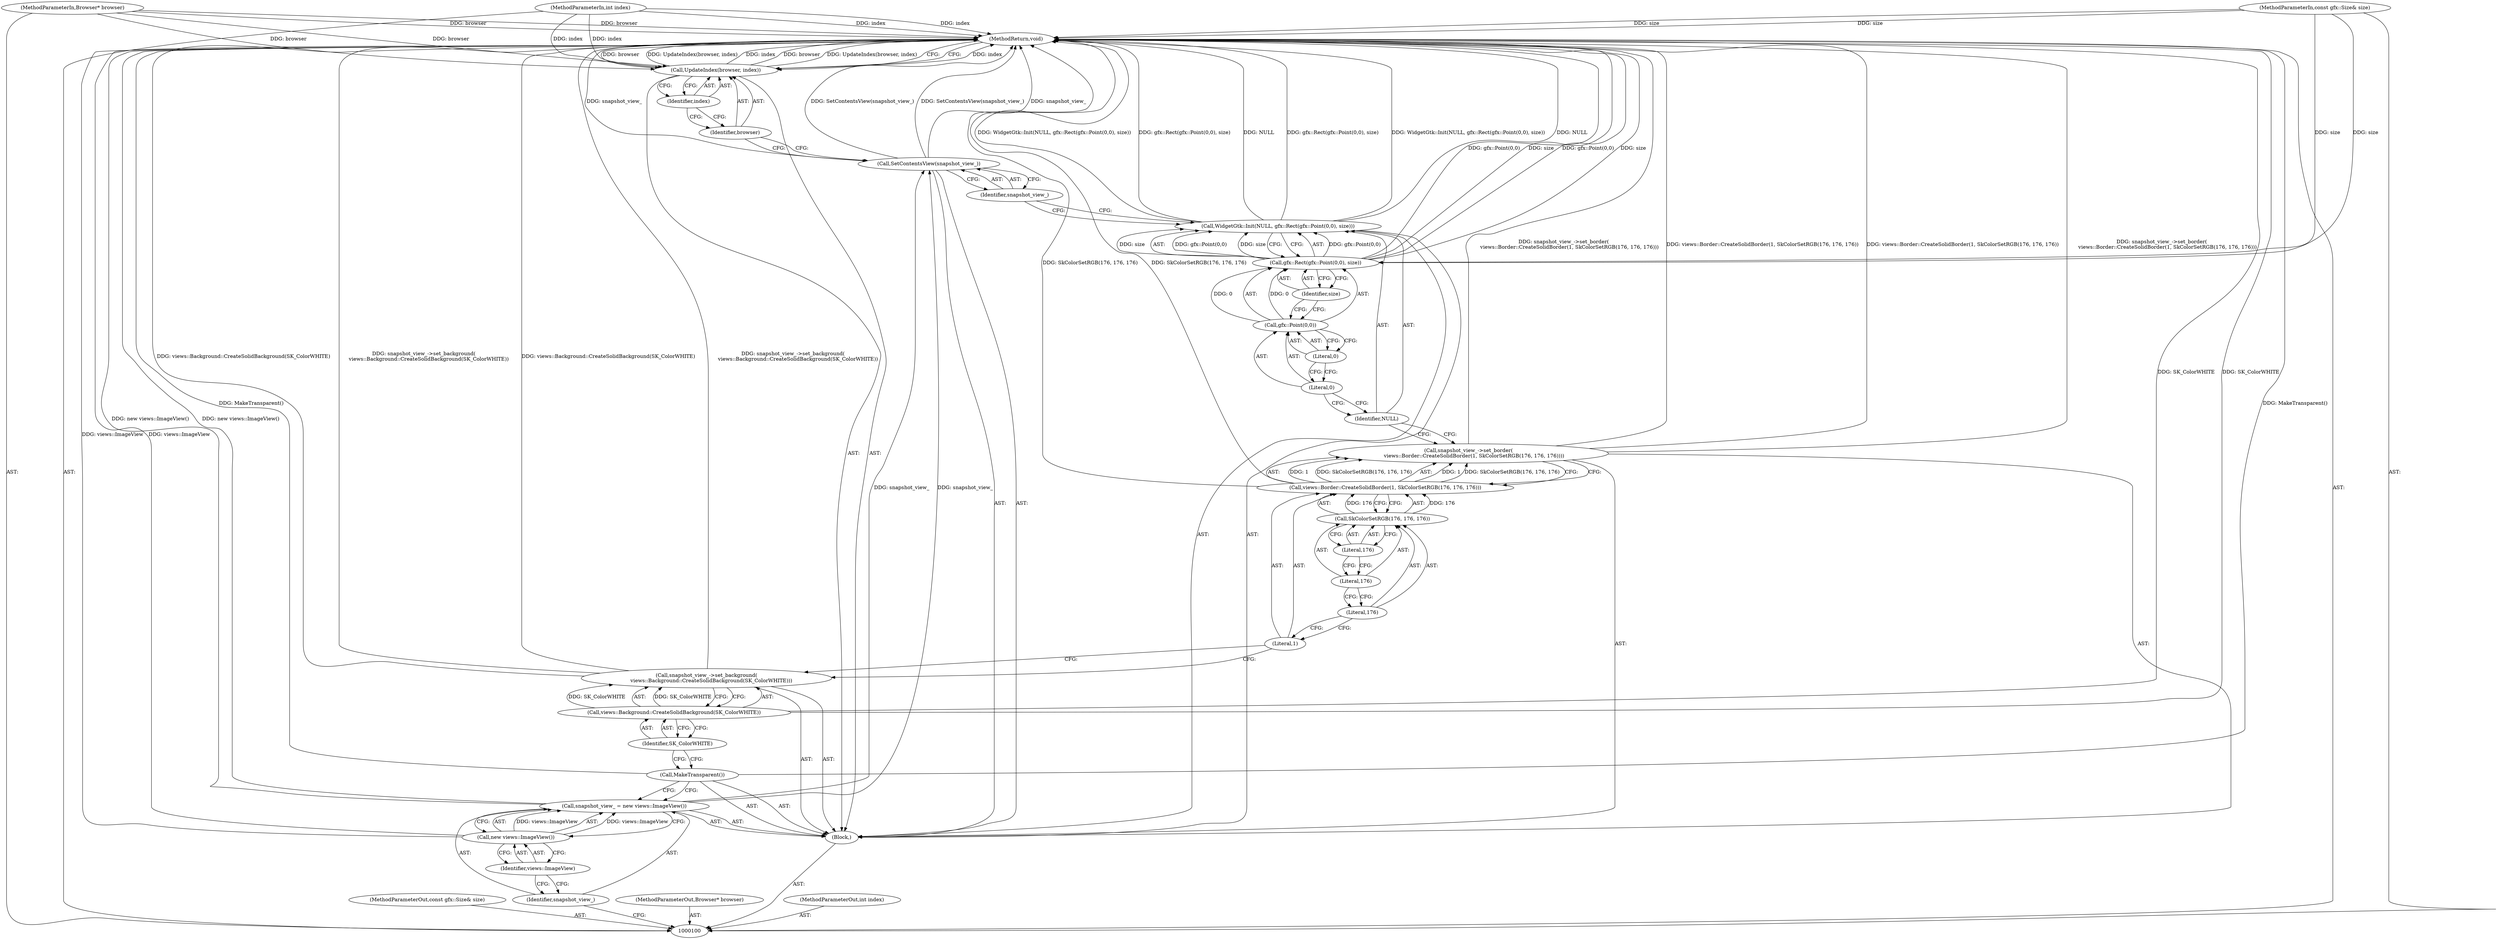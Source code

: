 digraph "1_Chrome_ee8d6fd30b022ac2c87b7a190c954e7bb3c9b21e_2" {
"1000132" [label="(MethodReturn,void)"];
"1000101" [label="(MethodParameterIn,const gfx::Size& size)"];
"1000198" [label="(MethodParameterOut,const gfx::Size& size)"];
"1000115" [label="(Literal,1)"];
"1000116" [label="(Call,SkColorSetRGB(176, 176, 176))"];
"1000117" [label="(Literal,176)"];
"1000118" [label="(Literal,176)"];
"1000119" [label="(Literal,176)"];
"1000114" [label="(Call,views::Border::CreateSolidBorder(1, SkColorSetRGB(176, 176, 176)))"];
"1000121" [label="(Identifier,NULL)"];
"1000120" [label="(Call,WidgetGtk::Init(NULL, gfx::Rect(gfx::Point(0,0), size)))"];
"1000122" [label="(Call,gfx::Rect(gfx::Point(0,0), size))"];
"1000123" [label="(Call,gfx::Point(0,0))"];
"1000124" [label="(Literal,0)"];
"1000125" [label="(Literal,0)"];
"1000126" [label="(Identifier,size)"];
"1000128" [label="(Identifier,snapshot_view_)"];
"1000127" [label="(Call,SetContentsView(snapshot_view_))"];
"1000130" [label="(Identifier,browser)"];
"1000129" [label="(Call,UpdateIndex(browser, index))"];
"1000131" [label="(Identifier,index)"];
"1000102" [label="(MethodParameterIn,Browser* browser)"];
"1000199" [label="(MethodParameterOut,Browser* browser)"];
"1000103" [label="(MethodParameterIn,int index)"];
"1000200" [label="(MethodParameterOut,int index)"];
"1000104" [label="(Block,)"];
"1000107" [label="(Call,new views::ImageView())"];
"1000105" [label="(Call,snapshot_view_ = new views::ImageView())"];
"1000106" [label="(Identifier,snapshot_view_)"];
"1000108" [label="(Identifier,views::ImageView)"];
"1000109" [label="(Call,MakeTransparent())"];
"1000110" [label="(Call,snapshot_view_->set_background(\n      views::Background::CreateSolidBackground(SK_ColorWHITE)))"];
"1000112" [label="(Identifier,SK_ColorWHITE)"];
"1000111" [label="(Call,views::Background::CreateSolidBackground(SK_ColorWHITE))"];
"1000113" [label="(Call,snapshot_view_->set_border(\n       views::Border::CreateSolidBorder(1, SkColorSetRGB(176, 176, 176))))"];
"1000132" -> "1000100"  [label="AST: "];
"1000132" -> "1000129"  [label="CFG: "];
"1000107" -> "1000132"  [label="DDG: views::ImageView"];
"1000105" -> "1000132"  [label="DDG: new views::ImageView()"];
"1000113" -> "1000132"  [label="DDG: views::Border::CreateSolidBorder(1, SkColorSetRGB(176, 176, 176))"];
"1000113" -> "1000132"  [label="DDG: snapshot_view_->set_border(\n       views::Border::CreateSolidBorder(1, SkColorSetRGB(176, 176, 176)))"];
"1000122" -> "1000132"  [label="DDG: gfx::Point(0,0)"];
"1000122" -> "1000132"  [label="DDG: size"];
"1000120" -> "1000132"  [label="DDG: NULL"];
"1000120" -> "1000132"  [label="DDG: gfx::Rect(gfx::Point(0,0), size)"];
"1000120" -> "1000132"  [label="DDG: WidgetGtk::Init(NULL, gfx::Rect(gfx::Point(0,0), size))"];
"1000127" -> "1000132"  [label="DDG: SetContentsView(snapshot_view_)"];
"1000127" -> "1000132"  [label="DDG: snapshot_view_"];
"1000109" -> "1000132"  [label="DDG: MakeTransparent()"];
"1000129" -> "1000132"  [label="DDG: index"];
"1000129" -> "1000132"  [label="DDG: browser"];
"1000129" -> "1000132"  [label="DDG: UpdateIndex(browser, index)"];
"1000103" -> "1000132"  [label="DDG: index"];
"1000102" -> "1000132"  [label="DDG: browser"];
"1000111" -> "1000132"  [label="DDG: SK_ColorWHITE"];
"1000101" -> "1000132"  [label="DDG: size"];
"1000110" -> "1000132"  [label="DDG: snapshot_view_->set_background(\n      views::Background::CreateSolidBackground(SK_ColorWHITE))"];
"1000110" -> "1000132"  [label="DDG: views::Background::CreateSolidBackground(SK_ColorWHITE)"];
"1000114" -> "1000132"  [label="DDG: SkColorSetRGB(176, 176, 176)"];
"1000101" -> "1000100"  [label="AST: "];
"1000101" -> "1000132"  [label="DDG: size"];
"1000101" -> "1000122"  [label="DDG: size"];
"1000198" -> "1000100"  [label="AST: "];
"1000115" -> "1000114"  [label="AST: "];
"1000115" -> "1000110"  [label="CFG: "];
"1000117" -> "1000115"  [label="CFG: "];
"1000116" -> "1000114"  [label="AST: "];
"1000116" -> "1000119"  [label="CFG: "];
"1000117" -> "1000116"  [label="AST: "];
"1000118" -> "1000116"  [label="AST: "];
"1000119" -> "1000116"  [label="AST: "];
"1000114" -> "1000116"  [label="CFG: "];
"1000116" -> "1000114"  [label="DDG: 176"];
"1000117" -> "1000116"  [label="AST: "];
"1000117" -> "1000115"  [label="CFG: "];
"1000118" -> "1000117"  [label="CFG: "];
"1000118" -> "1000116"  [label="AST: "];
"1000118" -> "1000117"  [label="CFG: "];
"1000119" -> "1000118"  [label="CFG: "];
"1000119" -> "1000116"  [label="AST: "];
"1000119" -> "1000118"  [label="CFG: "];
"1000116" -> "1000119"  [label="CFG: "];
"1000114" -> "1000113"  [label="AST: "];
"1000114" -> "1000116"  [label="CFG: "];
"1000115" -> "1000114"  [label="AST: "];
"1000116" -> "1000114"  [label="AST: "];
"1000113" -> "1000114"  [label="CFG: "];
"1000114" -> "1000132"  [label="DDG: SkColorSetRGB(176, 176, 176)"];
"1000114" -> "1000113"  [label="DDG: 1"];
"1000114" -> "1000113"  [label="DDG: SkColorSetRGB(176, 176, 176)"];
"1000116" -> "1000114"  [label="DDG: 176"];
"1000121" -> "1000120"  [label="AST: "];
"1000121" -> "1000113"  [label="CFG: "];
"1000124" -> "1000121"  [label="CFG: "];
"1000120" -> "1000104"  [label="AST: "];
"1000120" -> "1000122"  [label="CFG: "];
"1000121" -> "1000120"  [label="AST: "];
"1000122" -> "1000120"  [label="AST: "];
"1000128" -> "1000120"  [label="CFG: "];
"1000120" -> "1000132"  [label="DDG: NULL"];
"1000120" -> "1000132"  [label="DDG: gfx::Rect(gfx::Point(0,0), size)"];
"1000120" -> "1000132"  [label="DDG: WidgetGtk::Init(NULL, gfx::Rect(gfx::Point(0,0), size))"];
"1000122" -> "1000120"  [label="DDG: gfx::Point(0,0)"];
"1000122" -> "1000120"  [label="DDG: size"];
"1000122" -> "1000120"  [label="AST: "];
"1000122" -> "1000126"  [label="CFG: "];
"1000123" -> "1000122"  [label="AST: "];
"1000126" -> "1000122"  [label="AST: "];
"1000120" -> "1000122"  [label="CFG: "];
"1000122" -> "1000132"  [label="DDG: gfx::Point(0,0)"];
"1000122" -> "1000132"  [label="DDG: size"];
"1000122" -> "1000120"  [label="DDG: gfx::Point(0,0)"];
"1000122" -> "1000120"  [label="DDG: size"];
"1000123" -> "1000122"  [label="DDG: 0"];
"1000101" -> "1000122"  [label="DDG: size"];
"1000123" -> "1000122"  [label="AST: "];
"1000123" -> "1000125"  [label="CFG: "];
"1000124" -> "1000123"  [label="AST: "];
"1000125" -> "1000123"  [label="AST: "];
"1000126" -> "1000123"  [label="CFG: "];
"1000123" -> "1000122"  [label="DDG: 0"];
"1000124" -> "1000123"  [label="AST: "];
"1000124" -> "1000121"  [label="CFG: "];
"1000125" -> "1000124"  [label="CFG: "];
"1000125" -> "1000123"  [label="AST: "];
"1000125" -> "1000124"  [label="CFG: "];
"1000123" -> "1000125"  [label="CFG: "];
"1000126" -> "1000122"  [label="AST: "];
"1000126" -> "1000123"  [label="CFG: "];
"1000122" -> "1000126"  [label="CFG: "];
"1000128" -> "1000127"  [label="AST: "];
"1000128" -> "1000120"  [label="CFG: "];
"1000127" -> "1000128"  [label="CFG: "];
"1000127" -> "1000104"  [label="AST: "];
"1000127" -> "1000128"  [label="CFG: "];
"1000128" -> "1000127"  [label="AST: "];
"1000130" -> "1000127"  [label="CFG: "];
"1000127" -> "1000132"  [label="DDG: SetContentsView(snapshot_view_)"];
"1000127" -> "1000132"  [label="DDG: snapshot_view_"];
"1000105" -> "1000127"  [label="DDG: snapshot_view_"];
"1000130" -> "1000129"  [label="AST: "];
"1000130" -> "1000127"  [label="CFG: "];
"1000131" -> "1000130"  [label="CFG: "];
"1000129" -> "1000104"  [label="AST: "];
"1000129" -> "1000131"  [label="CFG: "];
"1000130" -> "1000129"  [label="AST: "];
"1000131" -> "1000129"  [label="AST: "];
"1000132" -> "1000129"  [label="CFG: "];
"1000129" -> "1000132"  [label="DDG: index"];
"1000129" -> "1000132"  [label="DDG: browser"];
"1000129" -> "1000132"  [label="DDG: UpdateIndex(browser, index)"];
"1000102" -> "1000129"  [label="DDG: browser"];
"1000103" -> "1000129"  [label="DDG: index"];
"1000131" -> "1000129"  [label="AST: "];
"1000131" -> "1000130"  [label="CFG: "];
"1000129" -> "1000131"  [label="CFG: "];
"1000102" -> "1000100"  [label="AST: "];
"1000102" -> "1000132"  [label="DDG: browser"];
"1000102" -> "1000129"  [label="DDG: browser"];
"1000199" -> "1000100"  [label="AST: "];
"1000103" -> "1000100"  [label="AST: "];
"1000103" -> "1000132"  [label="DDG: index"];
"1000103" -> "1000129"  [label="DDG: index"];
"1000200" -> "1000100"  [label="AST: "];
"1000104" -> "1000100"  [label="AST: "];
"1000105" -> "1000104"  [label="AST: "];
"1000109" -> "1000104"  [label="AST: "];
"1000110" -> "1000104"  [label="AST: "];
"1000113" -> "1000104"  [label="AST: "];
"1000120" -> "1000104"  [label="AST: "];
"1000127" -> "1000104"  [label="AST: "];
"1000129" -> "1000104"  [label="AST: "];
"1000107" -> "1000105"  [label="AST: "];
"1000107" -> "1000108"  [label="CFG: "];
"1000108" -> "1000107"  [label="AST: "];
"1000105" -> "1000107"  [label="CFG: "];
"1000107" -> "1000132"  [label="DDG: views::ImageView"];
"1000107" -> "1000105"  [label="DDG: views::ImageView"];
"1000105" -> "1000104"  [label="AST: "];
"1000105" -> "1000107"  [label="CFG: "];
"1000106" -> "1000105"  [label="AST: "];
"1000107" -> "1000105"  [label="AST: "];
"1000109" -> "1000105"  [label="CFG: "];
"1000105" -> "1000132"  [label="DDG: new views::ImageView()"];
"1000107" -> "1000105"  [label="DDG: views::ImageView"];
"1000105" -> "1000127"  [label="DDG: snapshot_view_"];
"1000106" -> "1000105"  [label="AST: "];
"1000106" -> "1000100"  [label="CFG: "];
"1000108" -> "1000106"  [label="CFG: "];
"1000108" -> "1000107"  [label="AST: "];
"1000108" -> "1000106"  [label="CFG: "];
"1000107" -> "1000108"  [label="CFG: "];
"1000109" -> "1000104"  [label="AST: "];
"1000109" -> "1000105"  [label="CFG: "];
"1000112" -> "1000109"  [label="CFG: "];
"1000109" -> "1000132"  [label="DDG: MakeTransparent()"];
"1000110" -> "1000104"  [label="AST: "];
"1000110" -> "1000111"  [label="CFG: "];
"1000111" -> "1000110"  [label="AST: "];
"1000115" -> "1000110"  [label="CFG: "];
"1000110" -> "1000132"  [label="DDG: snapshot_view_->set_background(\n      views::Background::CreateSolidBackground(SK_ColorWHITE))"];
"1000110" -> "1000132"  [label="DDG: views::Background::CreateSolidBackground(SK_ColorWHITE)"];
"1000111" -> "1000110"  [label="DDG: SK_ColorWHITE"];
"1000112" -> "1000111"  [label="AST: "];
"1000112" -> "1000109"  [label="CFG: "];
"1000111" -> "1000112"  [label="CFG: "];
"1000111" -> "1000110"  [label="AST: "];
"1000111" -> "1000112"  [label="CFG: "];
"1000112" -> "1000111"  [label="AST: "];
"1000110" -> "1000111"  [label="CFG: "];
"1000111" -> "1000132"  [label="DDG: SK_ColorWHITE"];
"1000111" -> "1000110"  [label="DDG: SK_ColorWHITE"];
"1000113" -> "1000104"  [label="AST: "];
"1000113" -> "1000114"  [label="CFG: "];
"1000114" -> "1000113"  [label="AST: "];
"1000121" -> "1000113"  [label="CFG: "];
"1000113" -> "1000132"  [label="DDG: views::Border::CreateSolidBorder(1, SkColorSetRGB(176, 176, 176))"];
"1000113" -> "1000132"  [label="DDG: snapshot_view_->set_border(\n       views::Border::CreateSolidBorder(1, SkColorSetRGB(176, 176, 176)))"];
"1000114" -> "1000113"  [label="DDG: 1"];
"1000114" -> "1000113"  [label="DDG: SkColorSetRGB(176, 176, 176)"];
}
